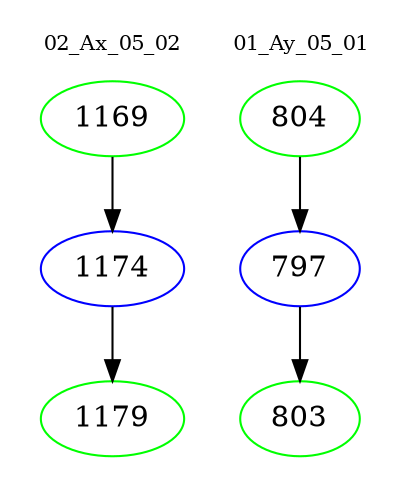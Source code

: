 digraph{
subgraph cluster_0 {
color = white
label = "02_Ax_05_02";
fontsize=10;
T0_1169 [label="1169", color="green"]
T0_1169 -> T0_1174 [color="black"]
T0_1174 [label="1174", color="blue"]
T0_1174 -> T0_1179 [color="black"]
T0_1179 [label="1179", color="green"]
}
subgraph cluster_1 {
color = white
label = "01_Ay_05_01";
fontsize=10;
T1_804 [label="804", color="green"]
T1_804 -> T1_797 [color="black"]
T1_797 [label="797", color="blue"]
T1_797 -> T1_803 [color="black"]
T1_803 [label="803", color="green"]
}
}
